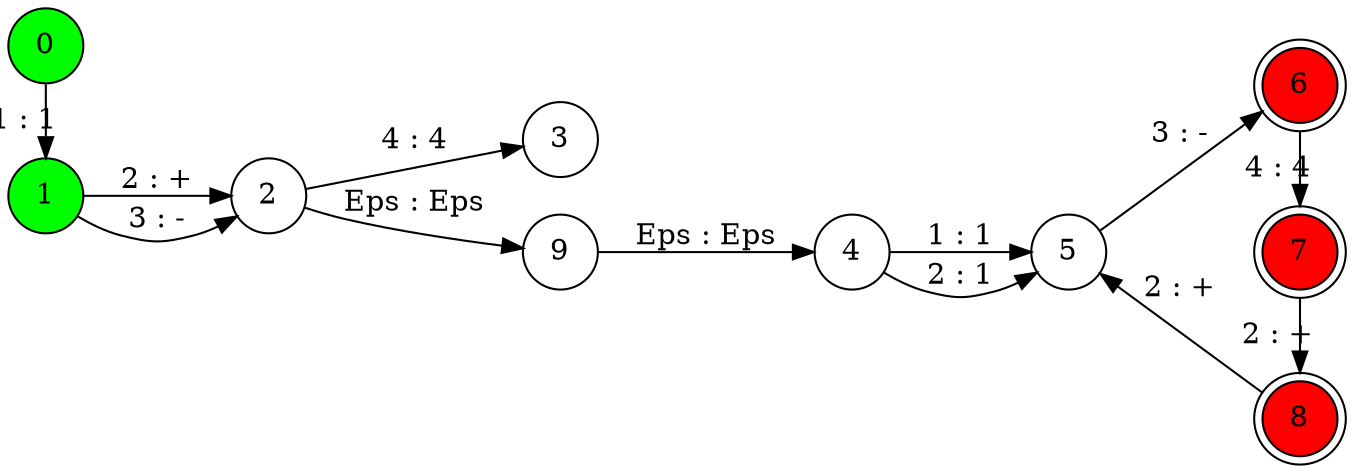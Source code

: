 digraph G {
rankdir = LR
node [shape = circle]
0[style=filled, fillcolor=green]
1[style=filled, fillcolor=green]
6[shape = doublecircle, style=filled, fillcolor=red]
7[shape = doublecircle, style=filled, fillcolor=red]
8[shape = doublecircle, style=filled, fillcolor=red]
{ rank=same; 0 1 }
{ rank=min; 0 1 }
{ rank=same; 6 7 8 }
{ rank=max; 6 7 8 }
0 -> 1 [label="1 : 1"]; 
1 -> 2 [label="2 : +"]; 
1 -> 2 [label="3 : -"]; 
2 -> 3 [label="4 : 4"]; 
2 -> 9 [label="Eps : Eps"]; 
4 -> 5 [label="1 : 1"]; 
4 -> 5 [label="2 : 1"]; 
5 -> 6 [label="3 : -"]; 
6 -> 7 [label="4 : 4"]; 
7 -> 8 [label="2 : +"]; 
8 -> 5 [label="2 : +"]; 
9 -> 4 [label="Eps : Eps"]; 

}